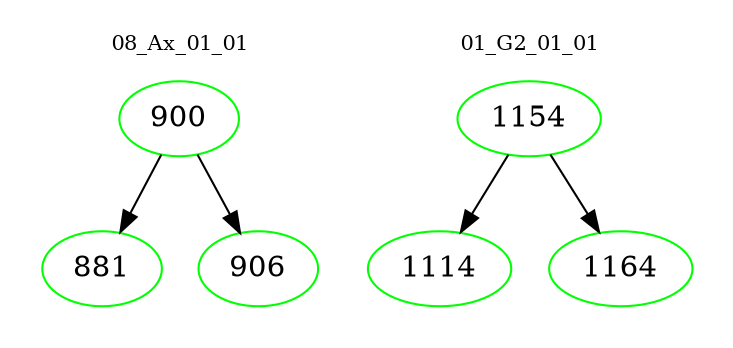digraph{
subgraph cluster_0 {
color = white
label = "08_Ax_01_01";
fontsize=10;
T0_900 [label="900", color="green"]
T0_900 -> T0_881 [color="black"]
T0_881 [label="881", color="green"]
T0_900 -> T0_906 [color="black"]
T0_906 [label="906", color="green"]
}
subgraph cluster_1 {
color = white
label = "01_G2_01_01";
fontsize=10;
T1_1154 [label="1154", color="green"]
T1_1154 -> T1_1114 [color="black"]
T1_1114 [label="1114", color="green"]
T1_1154 -> T1_1164 [color="black"]
T1_1164 [label="1164", color="green"]
}
}
